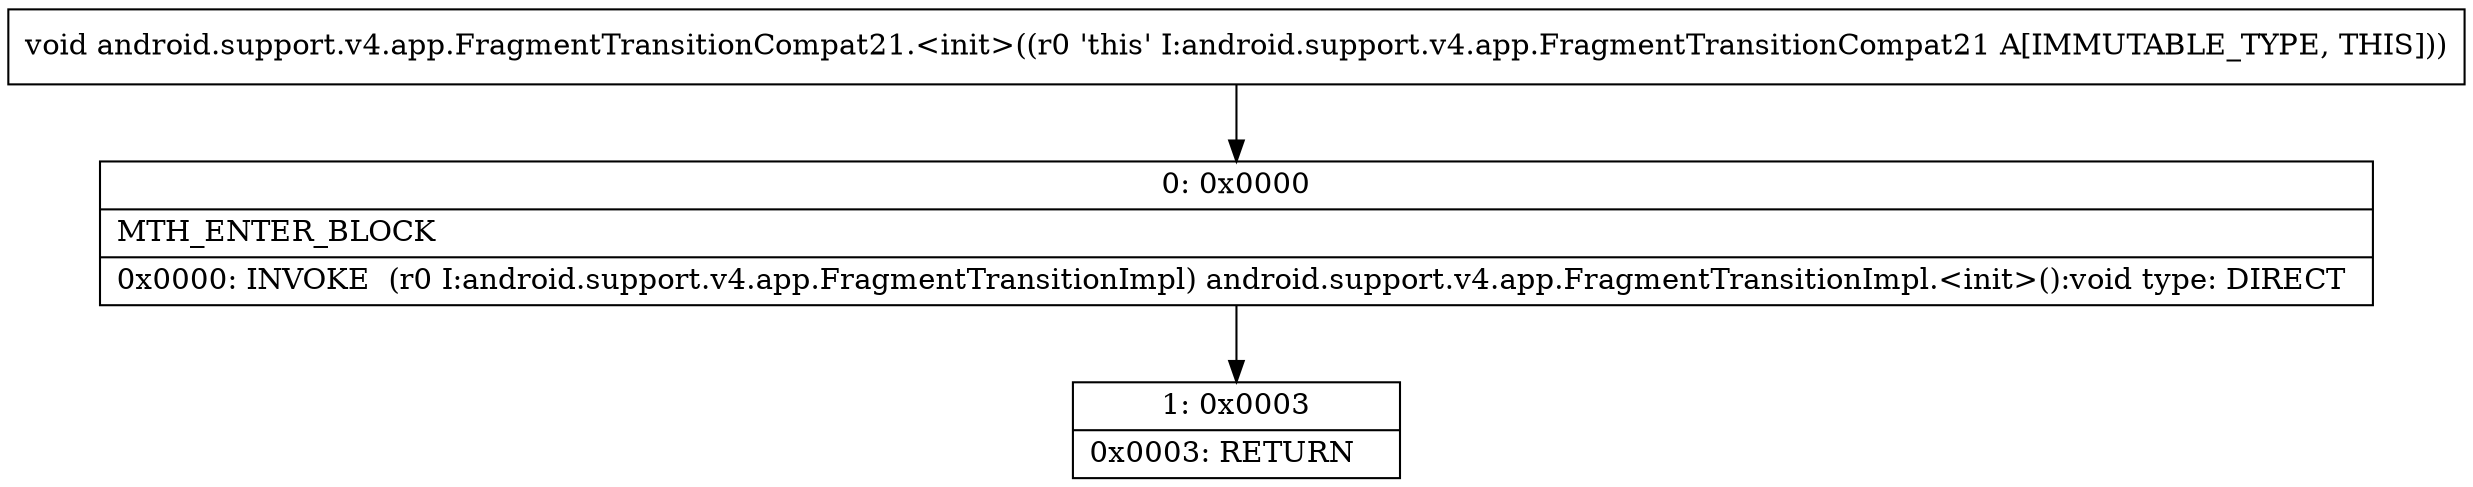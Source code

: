 digraph "CFG forandroid.support.v4.app.FragmentTransitionCompat21.\<init\>()V" {
Node_0 [shape=record,label="{0\:\ 0x0000|MTH_ENTER_BLOCK\l|0x0000: INVOKE  (r0 I:android.support.v4.app.FragmentTransitionImpl) android.support.v4.app.FragmentTransitionImpl.\<init\>():void type: DIRECT \l}"];
Node_1 [shape=record,label="{1\:\ 0x0003|0x0003: RETURN   \l}"];
MethodNode[shape=record,label="{void android.support.v4.app.FragmentTransitionCompat21.\<init\>((r0 'this' I:android.support.v4.app.FragmentTransitionCompat21 A[IMMUTABLE_TYPE, THIS])) }"];
MethodNode -> Node_0;
Node_0 -> Node_1;
}

